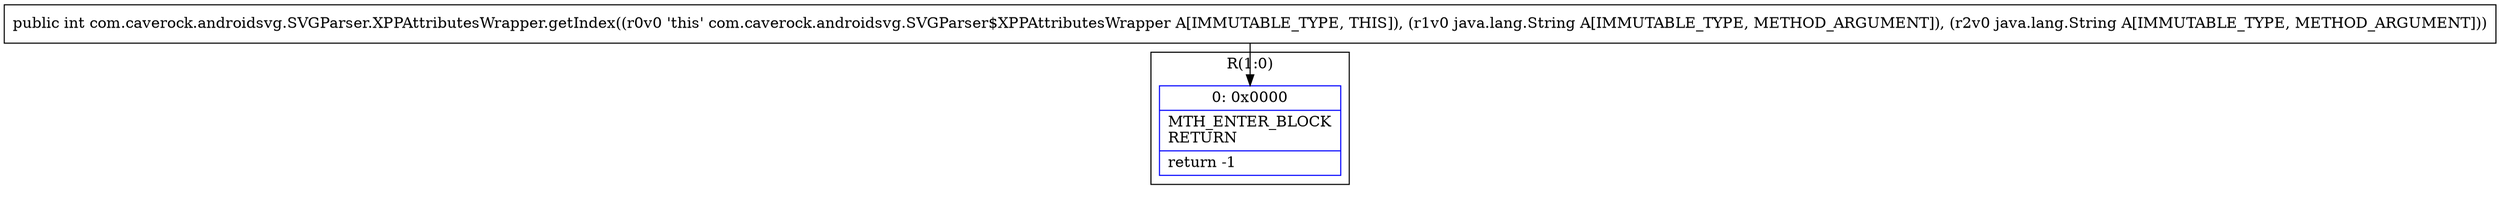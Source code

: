 digraph "CFG forcom.caverock.androidsvg.SVGParser.XPPAttributesWrapper.getIndex(Ljava\/lang\/String;Ljava\/lang\/String;)I" {
subgraph cluster_Region_1581973957 {
label = "R(1:0)";
node [shape=record,color=blue];
Node_0 [shape=record,label="{0\:\ 0x0000|MTH_ENTER_BLOCK\lRETURN\l|return \-1\l}"];
}
MethodNode[shape=record,label="{public int com.caverock.androidsvg.SVGParser.XPPAttributesWrapper.getIndex((r0v0 'this' com.caverock.androidsvg.SVGParser$XPPAttributesWrapper A[IMMUTABLE_TYPE, THIS]), (r1v0 java.lang.String A[IMMUTABLE_TYPE, METHOD_ARGUMENT]), (r2v0 java.lang.String A[IMMUTABLE_TYPE, METHOD_ARGUMENT])) }"];
MethodNode -> Node_0;
}

